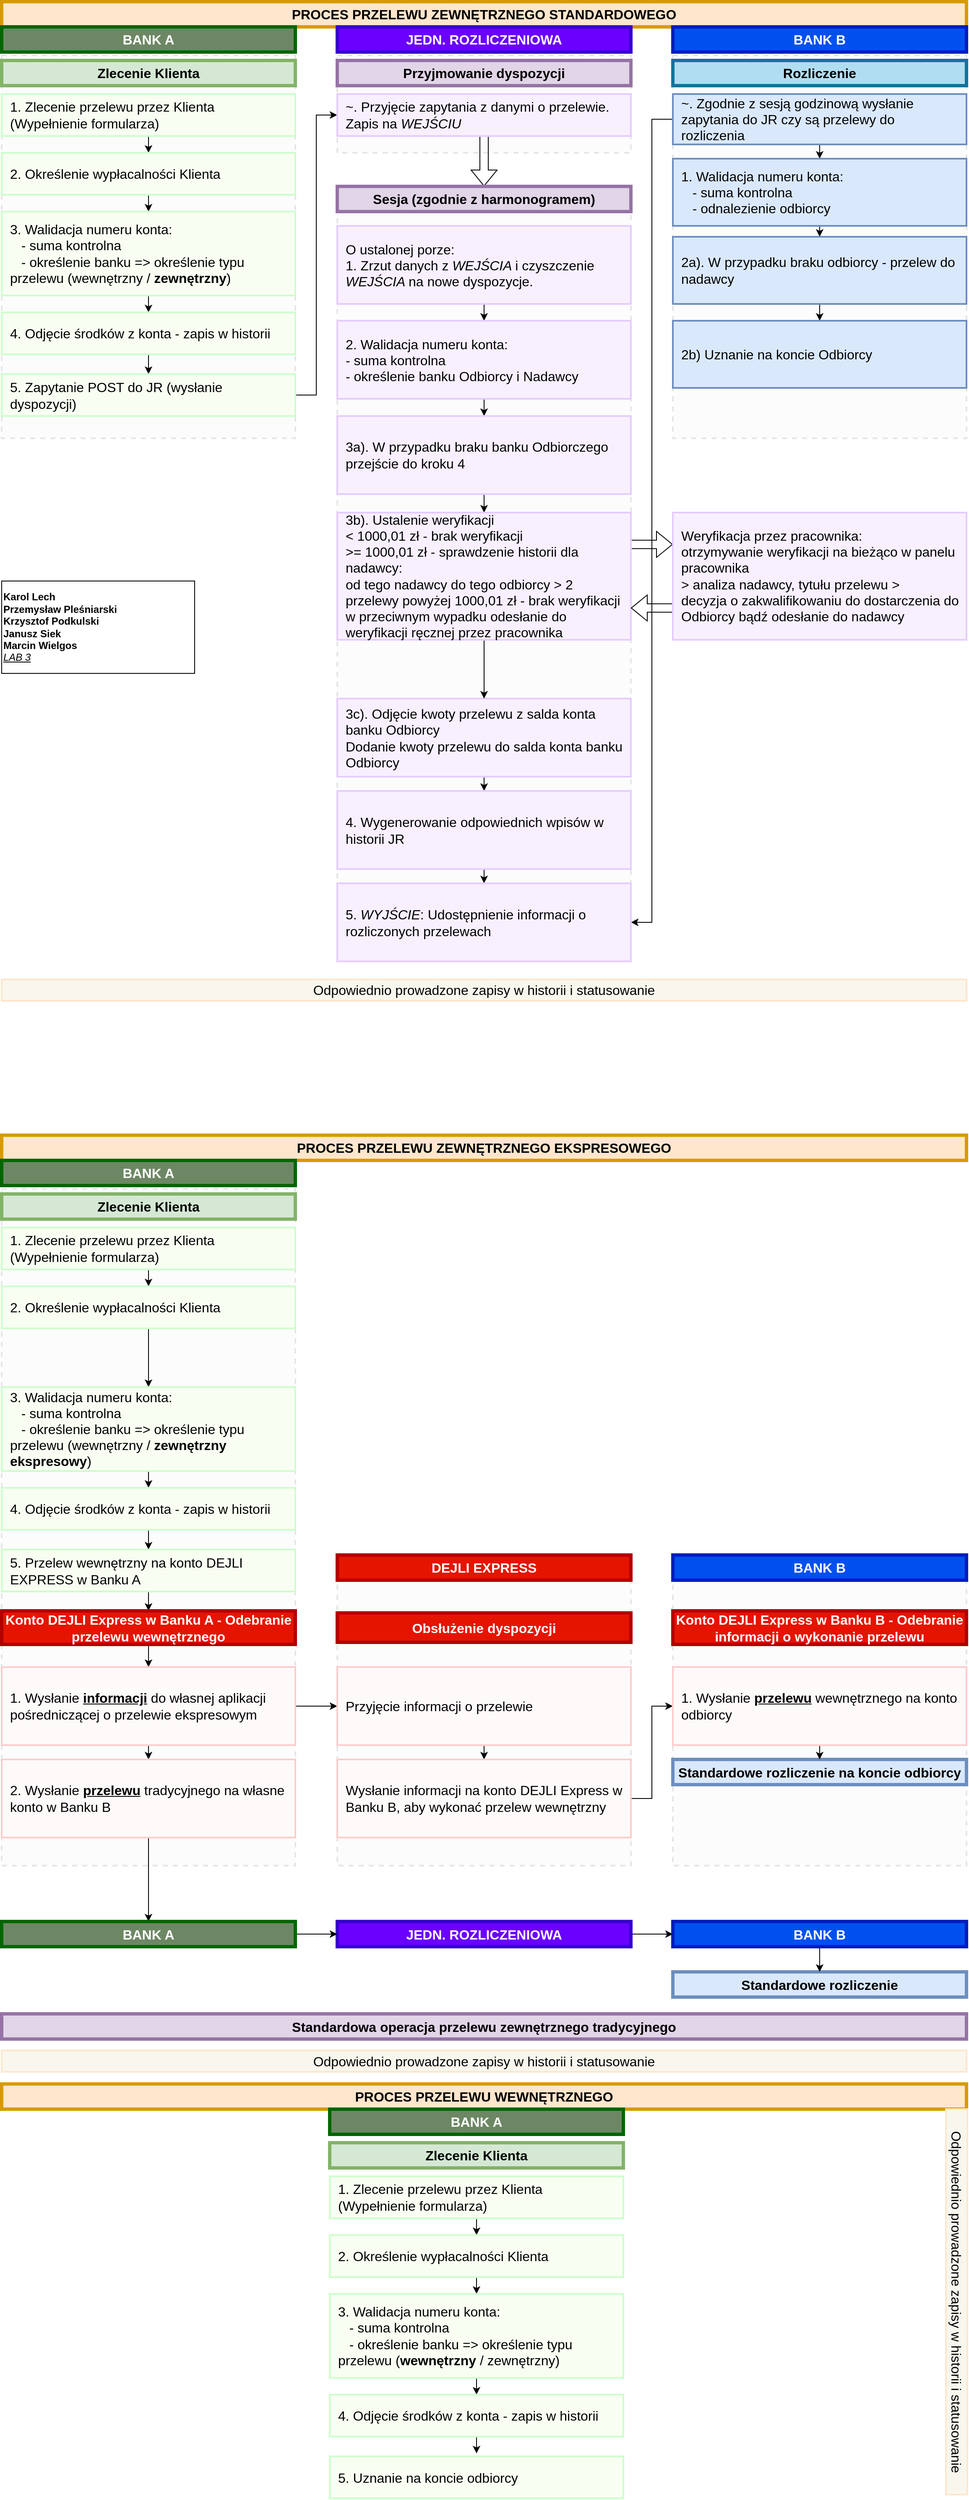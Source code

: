 <mxfile version="13.10.1" type="github">
  <diagram id="JMxKD8hb092ScM9Eg6qc" name="Page-1">
    <mxGraphModel dx="1422" dy="794" grid="1" gridSize="10" guides="1" tooltips="1" connect="1" arrows="1" fold="1" page="1" pageScale="1" pageWidth="1169" pageHeight="827" math="0" shadow="0">
      <root>
        <mxCell id="0" />
        <mxCell id="1" parent="0" />
        <mxCell id="vHtYU_74a8iZQ1tVg8qE-5" value="PROCES PRZELEWU ZEWNĘTRZNEGO STANDARDOWEGO" style="rounded=0;whiteSpace=wrap;html=1;fillColor=#ffe6cc;fontSize=16;fontStyle=1;labelBorderColor=none;strokeWidth=4;strokeColor=#d79b00;" parent="1" vertex="1">
          <mxGeometry x="10" y="10" width="1150" height="30" as="geometry" />
        </mxCell>
        <mxCell id="vHtYU_74a8iZQ1tVg8qE-1" value="BANK A" style="rounded=0;whiteSpace=wrap;html=1;fillColor=#6d8764;fontColor=#ffffff;fontSize=16;fontStyle=1;labelBorderColor=none;strokeWidth=4;strokeColor=#006600;" parent="1" vertex="1">
          <mxGeometry x="10" y="40" width="350" height="30" as="geometry" />
        </mxCell>
        <mxCell id="vHtYU_74a8iZQ1tVg8qE-3" value="JEDN. ROZLICZENIOWA" style="rounded=0;whiteSpace=wrap;html=1;fillColor=#6a00ff;fontColor=#ffffff;fontSize=16;fontStyle=1;labelBorderColor=none;strokeWidth=4;strokeColor=#3700CC;" parent="1" vertex="1">
          <mxGeometry x="410" y="40" width="350" height="30" as="geometry" />
        </mxCell>
        <mxCell id="vHtYU_74a8iZQ1tVg8qE-4" value="BANK B" style="rounded=0;whiteSpace=wrap;html=1;fillColor=#0050ef;fontColor=#ffffff;fontSize=16;fontStyle=1;labelBorderColor=none;strokeWidth=4;strokeColor=#001DBC;" parent="1" vertex="1">
          <mxGeometry x="810" y="40" width="350" height="30" as="geometry" />
        </mxCell>
        <mxCell id="vHtYU_74a8iZQ1tVg8qE-6" value="" style="rounded=0;whiteSpace=wrap;html=1;fontSize=16;fontStyle=1;labelBorderColor=none;strokeWidth=2;strokeColor=#E6E6E6;dashed=1;gradientDirection=north;fillColor=#FCFCFC;" parent="1" vertex="1">
          <mxGeometry x="10" y="74" width="350" height="456" as="geometry" />
        </mxCell>
        <mxCell id="vHtYU_74a8iZQ1tVg8qE-12" style="edgeStyle=orthogonalEdgeStyle;rounded=0;orthogonalLoop=1;jettySize=auto;html=1;exitX=0.5;exitY=1;exitDx=0;exitDy=0;entryX=0.5;entryY=0;entryDx=0;entryDy=0;fontSize=16;" parent="1" source="vHtYU_74a8iZQ1tVg8qE-7" target="vHtYU_74a8iZQ1tVg8qE-9" edge="1">
          <mxGeometry relative="1" as="geometry" />
        </mxCell>
        <mxCell id="vHtYU_74a8iZQ1tVg8qE-7" value="&lt;span style=&quot;font-weight: normal&quot;&gt;1. Zlecenie przelewu przez Klienta&lt;br&gt;(Wypełnienie formularza)&lt;/span&gt;" style="rounded=0;whiteSpace=wrap;html=1;fontSize=16;fontStyle=1;labelBorderColor=none;strokeWidth=2;strokeColor=#CCFFCC;align=left;spacingTop=5;spacingLeft=5;spacingBottom=5;spacingRight=5;spacing=5;fillColor=#F8FFF2;" parent="1" vertex="1">
          <mxGeometry x="10" y="120" width="350" height="50" as="geometry" />
        </mxCell>
        <mxCell id="vHtYU_74a8iZQ1tVg8qE-16" style="edgeStyle=orthogonalEdgeStyle;rounded=0;orthogonalLoop=1;jettySize=auto;html=1;exitX=0.5;exitY=1;exitDx=0;exitDy=0;entryX=0.5;entryY=0;entryDx=0;entryDy=0;fontSize=16;" parent="1" source="vHtYU_74a8iZQ1tVg8qE-9" target="vHtYU_74a8iZQ1tVg8qE-10" edge="1">
          <mxGeometry relative="1" as="geometry" />
        </mxCell>
        <mxCell id="vHtYU_74a8iZQ1tVg8qE-9" value="&lt;span style=&quot;font-weight: normal&quot;&gt;2. Określenie wypłacalności Klienta&lt;/span&gt;" style="rounded=0;whiteSpace=wrap;html=1;fontSize=16;fontStyle=1;labelBorderColor=none;strokeWidth=2;strokeColor=#CCFFCC;align=left;spacingTop=5;spacingLeft=5;spacingBottom=5;spacingRight=5;spacing=5;fillColor=#F8FFF2;" parent="1" vertex="1">
          <mxGeometry x="10" y="190" width="350" height="50" as="geometry" />
        </mxCell>
        <mxCell id="vHtYU_74a8iZQ1tVg8qE-18" style="edgeStyle=orthogonalEdgeStyle;rounded=0;orthogonalLoop=1;jettySize=auto;html=1;exitX=0.5;exitY=1;exitDx=0;exitDy=0;entryX=0.5;entryY=0;entryDx=0;entryDy=0;fontSize=16;" parent="1" source="vHtYU_74a8iZQ1tVg8qE-10" target="vHtYU_74a8iZQ1tVg8qE-17" edge="1">
          <mxGeometry relative="1" as="geometry" />
        </mxCell>
        <mxCell id="vHtYU_74a8iZQ1tVg8qE-10" value="&lt;span style=&quot;font-weight: 400&quot;&gt;3. Walidacja numeru konta:&lt;br&gt;&amp;nbsp; &amp;nbsp;- suma kontrolna&lt;br&gt;&amp;nbsp; &amp;nbsp;- określenie banku =&amp;gt; określenie typu przelewu (wewnętrzny / &lt;/span&gt;zewnętrzny&lt;span style=&quot;font-weight: 400&quot;&gt;)&lt;br&gt;&lt;/span&gt;" style="rounded=0;whiteSpace=wrap;html=1;fontSize=16;fontStyle=1;labelBorderColor=none;strokeWidth=2;strokeColor=#CCFFCC;align=left;spacingTop=5;spacingLeft=5;spacingBottom=5;spacingRight=5;spacing=5;fillColor=#F8FFF2;" parent="1" vertex="1">
          <mxGeometry x="10" y="260" width="350" height="100" as="geometry" />
        </mxCell>
        <mxCell id="vHtYU_74a8iZQ1tVg8qE-20" style="edgeStyle=orthogonalEdgeStyle;rounded=0;orthogonalLoop=1;jettySize=auto;html=1;exitX=0.5;exitY=1;exitDx=0;exitDy=0;entryX=0.5;entryY=0;entryDx=0;entryDy=0;fontSize=16;" parent="1" source="vHtYU_74a8iZQ1tVg8qE-17" target="vHtYU_74a8iZQ1tVg8qE-19" edge="1">
          <mxGeometry relative="1" as="geometry" />
        </mxCell>
        <mxCell id="vHtYU_74a8iZQ1tVg8qE-17" value="&lt;span style=&quot;font-weight: 400&quot;&gt;4. Odjęcie środków z konta - zapis w historii&lt;br&gt;&lt;/span&gt;" style="rounded=0;whiteSpace=wrap;html=1;fontSize=16;fontStyle=1;labelBorderColor=none;strokeWidth=2;strokeColor=#CCFFCC;align=left;spacingTop=5;spacingLeft=5;spacingBottom=5;spacingRight=5;spacing=5;fillColor=#F8FFF2;" parent="1" vertex="1">
          <mxGeometry x="10" y="380" width="350" height="50" as="geometry" />
        </mxCell>
        <mxCell id="vHtYU_74a8iZQ1tVg8qE-29" style="edgeStyle=orthogonalEdgeStyle;rounded=0;orthogonalLoop=1;jettySize=auto;html=1;exitX=1;exitY=0.5;exitDx=0;exitDy=0;entryX=0;entryY=0.5;entryDx=0;entryDy=0;fontSize=16;" parent="1" source="vHtYU_74a8iZQ1tVg8qE-19" target="vHtYU_74a8iZQ1tVg8qE-23" edge="1">
          <mxGeometry relative="1" as="geometry" />
        </mxCell>
        <mxCell id="vHtYU_74a8iZQ1tVg8qE-19" value="&lt;span style=&quot;font-weight: 400&quot;&gt;5. Zapytanie POST do JR (wysłanie dyspozycji)&lt;br&gt;&lt;/span&gt;" style="rounded=0;whiteSpace=wrap;html=1;fontSize=16;fontStyle=1;labelBorderColor=none;strokeWidth=2;strokeColor=#CCFFCC;align=left;spacingTop=5;spacingLeft=5;spacingBottom=5;spacingRight=5;spacing=5;fillColor=#F8FFF2;" parent="1" vertex="1">
          <mxGeometry x="10" y="453.5" width="350" height="50" as="geometry" />
        </mxCell>
        <mxCell id="vHtYU_74a8iZQ1tVg8qE-22" value="" style="rounded=0;whiteSpace=wrap;html=1;fontSize=16;fontStyle=1;labelBorderColor=none;strokeWidth=2;strokeColor=#E6E6E6;dashed=1;gradientDirection=north;fillColor=#FCFCFC;" parent="1" vertex="1">
          <mxGeometry x="410" y="74" width="350" height="116" as="geometry" />
        </mxCell>
        <mxCell id="vHtYU_74a8iZQ1tVg8qE-30" style="edgeStyle=orthogonalEdgeStyle;rounded=0;orthogonalLoop=1;jettySize=auto;html=1;exitX=0.5;exitY=1;exitDx=0;exitDy=0;entryX=0.5;entryY=0;entryDx=0;entryDy=0;fontSize=16;shape=flexArrow;" parent="1" source="vHtYU_74a8iZQ1tVg8qE-23" target="vHtYU_74a8iZQ1tVg8qE-25" edge="1">
          <mxGeometry relative="1" as="geometry" />
        </mxCell>
        <mxCell id="vHtYU_74a8iZQ1tVg8qE-23" value="&lt;span style=&quot;font-weight: 400&quot;&gt;~. Przyjęcie zapytania z danymi o przelewie. Zapis na &lt;i&gt;WEJŚCIU&lt;/i&gt;&lt;br&gt;&lt;/span&gt;" style="rounded=0;whiteSpace=wrap;html=1;fontSize=16;fontStyle=1;labelBorderColor=none;strokeWidth=2;align=left;spacingTop=5;spacingLeft=5;spacingBottom=5;spacingRight=5;spacing=5;fillColor=#F8F0FF;strokeColor=#E5CCFF;" parent="1" vertex="1">
          <mxGeometry x="410" y="120" width="350" height="50" as="geometry" />
        </mxCell>
        <mxCell id="vHtYU_74a8iZQ1tVg8qE-24" value="" style="rounded=0;whiteSpace=wrap;html=1;fontSize=16;fontStyle=1;labelBorderColor=none;strokeWidth=2;strokeColor=#E6E6E6;dashed=1;gradientDirection=north;fillColor=#FCFCFC;" parent="1" vertex="1">
          <mxGeometry x="410" y="230" width="350" height="920" as="geometry" />
        </mxCell>
        <mxCell id="vHtYU_74a8iZQ1tVg8qE-25" value="Sesja (zgodnie z harmonogramem)" style="rounded=0;whiteSpace=wrap;html=1;fillColor=#e1d5e7;fontSize=16;fontStyle=1;labelBorderColor=none;strokeWidth=4;strokeColor=#9673a6;" parent="1" vertex="1">
          <mxGeometry x="410" y="230" width="350" height="30" as="geometry" />
        </mxCell>
        <mxCell id="vHtYU_74a8iZQ1tVg8qE-26" value="Zlecenie Klienta" style="rounded=0;whiteSpace=wrap;html=1;fillColor=#d5e8d4;fontSize=16;fontStyle=1;labelBorderColor=none;strokeWidth=4;strokeColor=#82b366;" parent="1" vertex="1">
          <mxGeometry x="10" y="80" width="350" height="30" as="geometry" />
        </mxCell>
        <mxCell id="vHtYU_74a8iZQ1tVg8qE-27" value="Przyjmowanie dyspozycji" style="rounded=0;whiteSpace=wrap;html=1;fillColor=#e1d5e7;fontSize=16;fontStyle=1;labelBorderColor=none;strokeWidth=4;strokeColor=#9673a6;" parent="1" vertex="1">
          <mxGeometry x="410" y="80" width="350" height="30" as="geometry" />
        </mxCell>
        <mxCell id="vHtYU_74a8iZQ1tVg8qE-51" style="edgeStyle=orthogonalEdgeStyle;rounded=0;orthogonalLoop=1;jettySize=auto;html=1;exitX=0.5;exitY=1;exitDx=0;exitDy=0;entryX=0.5;entryY=0;entryDx=0;entryDy=0;fontSize=16;" parent="1" source="vHtYU_74a8iZQ1tVg8qE-28" target="vHtYU_74a8iZQ1tVg8qE-31" edge="1">
          <mxGeometry relative="1" as="geometry" />
        </mxCell>
        <mxCell id="vHtYU_74a8iZQ1tVg8qE-28" value="&lt;span style=&quot;font-weight: 400&quot;&gt;O ustalonej porze:&lt;br&gt;1. Zrzut danych z &lt;i&gt;WEJŚCIA &lt;/i&gt;i czyszczenie &lt;i&gt;WEJŚCIA &lt;/i&gt;na nowe dyspozycje.&lt;br&gt;&lt;/span&gt;" style="rounded=0;whiteSpace=wrap;html=1;fontSize=16;fontStyle=1;labelBorderColor=none;strokeWidth=2;align=left;spacingTop=5;spacingLeft=5;spacingBottom=5;spacingRight=5;spacing=5;fillColor=#F8F0FF;strokeColor=#E5CCFF;" parent="1" vertex="1">
          <mxGeometry x="410" y="277" width="350" height="93" as="geometry" />
        </mxCell>
        <mxCell id="vHtYU_74a8iZQ1tVg8qE-52" style="edgeStyle=orthogonalEdgeStyle;rounded=0;orthogonalLoop=1;jettySize=auto;html=1;exitX=0.5;exitY=1;exitDx=0;exitDy=0;entryX=0.5;entryY=0;entryDx=0;entryDy=0;fontSize=16;" parent="1" source="vHtYU_74a8iZQ1tVg8qE-31" target="vHtYU_74a8iZQ1tVg8qE-43" edge="1">
          <mxGeometry relative="1" as="geometry" />
        </mxCell>
        <mxCell id="vHtYU_74a8iZQ1tVg8qE-31" value="&lt;span style=&quot;font-weight: 400&quot;&gt;2. Walidacja numeru konta:&lt;br&gt;- suma kontrolna&amp;nbsp;&lt;br&gt;- określenie banku Odbiorcy i Nadawcy&lt;br&gt;&lt;/span&gt;" style="rounded=0;whiteSpace=wrap;html=1;fontSize=16;fontStyle=1;labelBorderColor=none;strokeWidth=2;align=left;spacingTop=5;spacingLeft=5;spacingBottom=5;spacingRight=5;spacing=5;fillColor=#F8F0FF;strokeColor=#E5CCFF;" parent="1" vertex="1">
          <mxGeometry x="410" y="390" width="350" height="93" as="geometry" />
        </mxCell>
        <mxCell id="vHtYU_74a8iZQ1tVg8qE-55" style="edgeStyle=orthogonalEdgeStyle;rounded=0;orthogonalLoop=1;jettySize=auto;html=1;exitX=0.5;exitY=1;exitDx=0;exitDy=0;entryX=0.5;entryY=0;entryDx=0;entryDy=0;fontSize=16;" parent="1" source="vHtYU_74a8iZQ1tVg8qE-32" target="vHtYU_74a8iZQ1tVg8qE-45" edge="1">
          <mxGeometry relative="1" as="geometry" />
        </mxCell>
        <mxCell id="vHtYU_74a8iZQ1tVg8qE-32" value="&lt;span style=&quot;font-weight: 400&quot;&gt;3c). Odjęcie kwoty przelewu z salda konta banku Odbiorcy&lt;br&gt;Dodanie kwoty przelewu do salda konta banku Odbiorcy&lt;br&gt;&lt;/span&gt;" style="rounded=0;whiteSpace=wrap;html=1;fontSize=16;fontStyle=1;labelBorderColor=none;strokeWidth=2;align=left;spacingTop=5;spacingLeft=5;spacingBottom=5;spacingRight=5;spacing=5;fillColor=#F8F0FF;strokeColor=#E5CCFF;" parent="1" vertex="1">
          <mxGeometry x="410" y="840" width="350" height="93" as="geometry" />
        </mxCell>
        <mxCell id="vHtYU_74a8iZQ1tVg8qE-34" value="" style="rounded=0;whiteSpace=wrap;html=1;fontSize=16;fontStyle=1;labelBorderColor=none;strokeWidth=2;strokeColor=#E6E6E6;dashed=1;gradientDirection=north;fillColor=#FCFCFC;" parent="1" vertex="1">
          <mxGeometry x="810" y="74" width="350" height="456" as="geometry" />
        </mxCell>
        <mxCell id="vHtYU_74a8iZQ1tVg8qE-35" value="Rozliczenie" style="rounded=0;whiteSpace=wrap;html=1;fillColor=#b1ddf0;fontSize=16;fontStyle=1;labelBorderColor=none;strokeWidth=4;strokeColor=#10739e;" parent="1" vertex="1">
          <mxGeometry x="810" y="80" width="350" height="30" as="geometry" />
        </mxCell>
        <mxCell id="J7yR-tcLfNQhG6XmDSe2-1" style="edgeStyle=orthogonalEdgeStyle;rounded=0;orthogonalLoop=1;jettySize=auto;html=1;exitX=0;exitY=0.5;exitDx=0;exitDy=0;entryX=1;entryY=0.5;entryDx=0;entryDy=0;" edge="1" parent="1" source="vHtYU_74a8iZQ1tVg8qE-38" target="vHtYU_74a8iZQ1tVg8qE-57">
          <mxGeometry relative="1" as="geometry" />
        </mxCell>
        <mxCell id="J7yR-tcLfNQhG6XmDSe2-2" style="edgeStyle=orthogonalEdgeStyle;rounded=0;orthogonalLoop=1;jettySize=auto;html=1;exitX=0.5;exitY=1;exitDx=0;exitDy=0;entryX=0.5;entryY=0;entryDx=0;entryDy=0;" edge="1" parent="1" source="vHtYU_74a8iZQ1tVg8qE-38" target="vHtYU_74a8iZQ1tVg8qE-39">
          <mxGeometry relative="1" as="geometry" />
        </mxCell>
        <mxCell id="vHtYU_74a8iZQ1tVg8qE-38" value="&lt;span style=&quot;font-weight: 400&quot;&gt;~. Zgodnie z sesją godzinową wysłanie zapytania do JR czy są przelewy do rozliczenia&lt;br&gt;&lt;/span&gt;" style="rounded=0;whiteSpace=wrap;html=1;fontSize=16;fontStyle=1;labelBorderColor=none;strokeWidth=2;strokeColor=#6c8ebf;align=left;spacingTop=5;spacingLeft=5;spacingBottom=5;spacingRight=5;spacing=5;fillColor=#dae8fc;" parent="1" vertex="1">
          <mxGeometry x="810" y="120" width="350" height="60" as="geometry" />
        </mxCell>
        <mxCell id="J7yR-tcLfNQhG6XmDSe2-3" style="edgeStyle=orthogonalEdgeStyle;rounded=0;orthogonalLoop=1;jettySize=auto;html=1;exitX=0.5;exitY=1;exitDx=0;exitDy=0;entryX=0.5;entryY=0;entryDx=0;entryDy=0;" edge="1" parent="1" source="vHtYU_74a8iZQ1tVg8qE-39" target="vHtYU_74a8iZQ1tVg8qE-40">
          <mxGeometry relative="1" as="geometry" />
        </mxCell>
        <mxCell id="vHtYU_74a8iZQ1tVg8qE-39" value="&lt;span style=&quot;font-weight: 400&quot;&gt;1. Walidacja numeru konta:&lt;br&gt;&amp;nbsp; &amp;nbsp;- suma kontrolna&lt;br&gt;&amp;nbsp; &amp;nbsp;- odnalezienie odbiorcy&lt;br&gt;&lt;/span&gt;" style="rounded=0;whiteSpace=wrap;html=1;fontSize=16;fontStyle=1;labelBorderColor=none;strokeWidth=2;strokeColor=#6c8ebf;align=left;spacingTop=5;spacingLeft=5;spacingBottom=5;spacingRight=5;spacing=5;fillColor=#dae8fc;" parent="1" vertex="1">
          <mxGeometry x="810" y="197" width="350" height="80" as="geometry" />
        </mxCell>
        <mxCell id="J7yR-tcLfNQhG6XmDSe2-4" style="edgeStyle=orthogonalEdgeStyle;rounded=0;orthogonalLoop=1;jettySize=auto;html=1;exitX=0.5;exitY=1;exitDx=0;exitDy=0;entryX=0.5;entryY=0;entryDx=0;entryDy=0;" edge="1" parent="1" source="vHtYU_74a8iZQ1tVg8qE-40" target="vHtYU_74a8iZQ1tVg8qE-41">
          <mxGeometry relative="1" as="geometry" />
        </mxCell>
        <mxCell id="vHtYU_74a8iZQ1tVg8qE-40" value="&lt;span style=&quot;font-weight: 400&quot;&gt;2a). W przypadku braku odbiorcy - przelew do nadawcy&lt;br&gt;&lt;/span&gt;" style="rounded=0;whiteSpace=wrap;html=1;fontSize=16;fontStyle=1;labelBorderColor=none;strokeWidth=2;strokeColor=#6c8ebf;align=left;spacingTop=5;spacingLeft=5;spacingBottom=5;spacingRight=5;spacing=5;fillColor=#dae8fc;" parent="1" vertex="1">
          <mxGeometry x="810" y="290" width="350" height="80" as="geometry" />
        </mxCell>
        <mxCell id="vHtYU_74a8iZQ1tVg8qE-41" value="&lt;span style=&quot;font-weight: 400&quot;&gt;2b) Uznanie na koncie Odbiorcy&lt;br&gt;&lt;/span&gt;" style="rounded=0;whiteSpace=wrap;html=1;fontSize=16;fontStyle=1;labelBorderColor=none;strokeWidth=2;strokeColor=#6c8ebf;align=left;spacingTop=5;spacingLeft=5;spacingBottom=5;spacingRight=5;spacing=5;fillColor=#dae8fc;" parent="1" vertex="1">
          <mxGeometry x="810" y="390" width="350" height="80" as="geometry" />
        </mxCell>
        <mxCell id="vHtYU_74a8iZQ1tVg8qE-56" style="edgeStyle=orthogonalEdgeStyle;rounded=0;orthogonalLoop=1;jettySize=auto;html=1;exitX=0.5;exitY=1;exitDx=0;exitDy=0;entryX=0.5;entryY=0;entryDx=0;entryDy=0;fontSize=16;" parent="1" source="vHtYU_74a8iZQ1tVg8qE-43" target="vHtYU_74a8iZQ1tVg8qE-46" edge="1">
          <mxGeometry relative="1" as="geometry" />
        </mxCell>
        <mxCell id="vHtYU_74a8iZQ1tVg8qE-43" value="&lt;span style=&quot;font-weight: 400&quot;&gt;3a). W przypadku braku banku Odbiorczego&lt;br&gt;przejście do kroku 4&lt;br&gt;&lt;/span&gt;" style="rounded=0;whiteSpace=wrap;html=1;fontSize=16;fontStyle=1;labelBorderColor=none;strokeWidth=2;align=left;spacingTop=5;spacingLeft=5;spacingBottom=5;spacingRight=5;spacing=5;fillColor=#F8F0FF;strokeColor=#E5CCFF;" parent="1" vertex="1">
          <mxGeometry x="410" y="503.5" width="350" height="93" as="geometry" />
        </mxCell>
        <mxCell id="vHtYU_74a8iZQ1tVg8qE-58" style="edgeStyle=orthogonalEdgeStyle;rounded=0;orthogonalLoop=1;jettySize=auto;html=1;exitX=0.5;exitY=1;exitDx=0;exitDy=0;entryX=0.5;entryY=0;entryDx=0;entryDy=0;fontSize=16;" parent="1" source="vHtYU_74a8iZQ1tVg8qE-45" target="vHtYU_74a8iZQ1tVg8qE-57" edge="1">
          <mxGeometry relative="1" as="geometry" />
        </mxCell>
        <mxCell id="vHtYU_74a8iZQ1tVg8qE-45" value="&lt;span style=&quot;font-weight: 400&quot;&gt;4. Wygenerowanie odpowiednich wpisów w historii JR&lt;br&gt;&lt;/span&gt;" style="rounded=0;whiteSpace=wrap;html=1;fontSize=16;fontStyle=1;labelBorderColor=none;strokeWidth=2;align=left;spacingTop=5;spacingLeft=5;spacingBottom=5;spacingRight=5;spacing=5;fillColor=#F8F0FF;strokeColor=#E5CCFF;" parent="1" vertex="1">
          <mxGeometry x="410" y="950" width="350" height="93" as="geometry" />
        </mxCell>
        <mxCell id="vHtYU_74a8iZQ1tVg8qE-48" style="edgeStyle=orthogonalEdgeStyle;shape=flexArrow;rounded=0;orthogonalLoop=1;jettySize=auto;html=1;exitX=1;exitY=0.25;exitDx=0;exitDy=0;entryX=0;entryY=0.25;entryDx=0;entryDy=0;fontSize=16;" parent="1" source="vHtYU_74a8iZQ1tVg8qE-46" target="vHtYU_74a8iZQ1tVg8qE-47" edge="1">
          <mxGeometry relative="1" as="geometry" />
        </mxCell>
        <mxCell id="vHtYU_74a8iZQ1tVg8qE-53" style="edgeStyle=orthogonalEdgeStyle;rounded=0;orthogonalLoop=1;jettySize=auto;html=1;exitX=0.5;exitY=1;exitDx=0;exitDy=0;entryX=0.5;entryY=0;entryDx=0;entryDy=0;fontSize=16;" parent="1" source="vHtYU_74a8iZQ1tVg8qE-46" target="vHtYU_74a8iZQ1tVg8qE-32" edge="1">
          <mxGeometry relative="1" as="geometry" />
        </mxCell>
        <mxCell id="vHtYU_74a8iZQ1tVg8qE-46" value="&lt;span style=&quot;font-weight: 400&quot;&gt;3b). Ustalenie weryfikacji&lt;br&gt;&amp;lt; 1000,01 zł - brak weryfikacji&lt;br&gt;&amp;gt;= 1000,01 zł - sprawdzenie historii dla nadawcy:&lt;br&gt;od tego nadawcy do tego odbiorcy &amp;gt; 2 przelewy powyżej 1000,01 zł - brak weryfikacji&lt;br&gt;w przeciwnym wypadku odesłanie do weryfikacji ręcznej przez pracownika&lt;br&gt;&lt;/span&gt;" style="rounded=0;whiteSpace=wrap;html=1;fontSize=16;fontStyle=1;labelBorderColor=none;strokeWidth=2;align=left;spacingTop=5;spacingLeft=5;spacingBottom=5;spacingRight=5;spacing=5;fillColor=#F8F0FF;strokeColor=#E5CCFF;" parent="1" vertex="1">
          <mxGeometry x="410" y="618.5" width="350" height="151.5" as="geometry" />
        </mxCell>
        <mxCell id="vHtYU_74a8iZQ1tVg8qE-49" style="edgeStyle=orthogonalEdgeStyle;shape=flexArrow;rounded=0;orthogonalLoop=1;jettySize=auto;html=1;exitX=0;exitY=0.75;exitDx=0;exitDy=0;entryX=1;entryY=0.75;entryDx=0;entryDy=0;fontSize=16;" parent="1" source="vHtYU_74a8iZQ1tVg8qE-47" target="vHtYU_74a8iZQ1tVg8qE-46" edge="1">
          <mxGeometry relative="1" as="geometry" />
        </mxCell>
        <mxCell id="vHtYU_74a8iZQ1tVg8qE-47" value="&lt;span style=&quot;font-weight: 400&quot;&gt;Weryfikacja przez pracownika:&lt;br&gt;otrzymywanie weryfikacji na bieżąco w panelu pracownika&lt;br&gt;&amp;gt; analiza nadawcy, tytułu przelewu &amp;gt;&lt;br&gt;decyzja o zakwalifikowaniu do dostarczenia do Odbiorcy bądź odesłanie do nadawcy&lt;br&gt;&lt;/span&gt;" style="rounded=0;whiteSpace=wrap;html=1;fontSize=16;fontStyle=1;labelBorderColor=none;strokeWidth=2;align=left;spacingTop=5;spacingLeft=5;spacingBottom=5;spacingRight=5;spacing=5;fillColor=#F8F0FF;strokeColor=#E5CCFF;" parent="1" vertex="1">
          <mxGeometry x="810" y="618.5" width="350" height="151.5" as="geometry" />
        </mxCell>
        <mxCell id="vHtYU_74a8iZQ1tVg8qE-57" value="&lt;span style=&quot;font-weight: 400&quot;&gt;5. &lt;i&gt;WYJŚCIE&lt;/i&gt;: Udostępnienie informacji o rozliczonych przelewach&lt;br&gt;&lt;/span&gt;" style="rounded=0;whiteSpace=wrap;html=1;fontSize=16;fontStyle=1;labelBorderColor=none;strokeWidth=2;align=left;spacingTop=5;spacingLeft=5;spacingBottom=5;spacingRight=5;spacing=5;fillColor=#F8F0FF;strokeColor=#E5CCFF;" parent="1" vertex="1">
          <mxGeometry x="410" y="1060" width="350" height="93" as="geometry" />
        </mxCell>
        <mxCell id="vHtYU_74a8iZQ1tVg8qE-61" value="PROCES PRZELEWU ZEWNĘTRZNEGO EKSPRESOWEGO" style="rounded=0;whiteSpace=wrap;html=1;fillColor=#ffe6cc;fontSize=16;fontStyle=1;labelBorderColor=none;strokeWidth=4;strokeColor=#d79b00;" parent="1" vertex="1">
          <mxGeometry x="10" y="1360" width="1150" height="30" as="geometry" />
        </mxCell>
        <mxCell id="vHtYU_74a8iZQ1tVg8qE-62" value="BANK A" style="rounded=0;whiteSpace=wrap;html=1;fillColor=#6d8764;fontColor=#ffffff;fontSize=16;fontStyle=1;labelBorderColor=none;strokeWidth=4;strokeColor=#006600;" parent="1" vertex="1">
          <mxGeometry x="10" y="1390" width="350" height="30" as="geometry" />
        </mxCell>
        <mxCell id="vHtYU_74a8iZQ1tVg8qE-65" value="" style="rounded=0;whiteSpace=wrap;html=1;fontSize=16;fontStyle=1;labelBorderColor=none;strokeWidth=2;strokeColor=#E6E6E6;dashed=1;gradientDirection=north;fillColor=#FCFCFC;" parent="1" vertex="1">
          <mxGeometry x="10" y="1424" width="350" height="806" as="geometry" />
        </mxCell>
        <mxCell id="vHtYU_74a8iZQ1tVg8qE-66" value="" style="rounded=0;whiteSpace=wrap;html=1;fontSize=16;fontStyle=1;labelBorderColor=none;strokeWidth=2;strokeColor=#E6E6E6;dashed=1;gradientDirection=north;fillColor=#FCFCFC;" parent="1" vertex="1">
          <mxGeometry x="410" y="1866.5" width="350" height="363.5" as="geometry" />
        </mxCell>
        <mxCell id="vHtYU_74a8iZQ1tVg8qE-68" value="Zlecenie Klienta" style="rounded=0;whiteSpace=wrap;html=1;fillColor=#d5e8d4;fontSize=16;fontStyle=1;labelBorderColor=none;strokeWidth=4;strokeColor=#82b366;" parent="1" vertex="1">
          <mxGeometry x="10" y="1430" width="350" height="30" as="geometry" />
        </mxCell>
        <mxCell id="vHtYU_74a8iZQ1tVg8qE-70" value="" style="rounded=0;whiteSpace=wrap;html=1;fontSize=16;fontStyle=1;labelBorderColor=none;strokeWidth=2;strokeColor=#E6E6E6;dashed=1;gradientDirection=north;fillColor=#FCFCFC;" parent="1" vertex="1">
          <mxGeometry x="810" y="1866.5" width="350" height="363.5" as="geometry" />
        </mxCell>
        <mxCell id="vHtYU_74a8iZQ1tVg8qE-71" value="Standardowe rozliczenie na koncie odbiorcy" style="rounded=0;whiteSpace=wrap;html=1;fillColor=#dae8fc;fontSize=16;fontStyle=1;labelBorderColor=none;strokeWidth=4;strokeColor=#6c8ebf;" parent="1" vertex="1">
          <mxGeometry x="810" y="2103.5" width="350" height="30" as="geometry" />
        </mxCell>
        <mxCell id="vHtYU_74a8iZQ1tVg8qE-122" style="edgeStyle=orthogonalEdgeStyle;rounded=0;orthogonalLoop=1;jettySize=auto;html=1;exitX=0.5;exitY=1;exitDx=0;exitDy=0;entryX=0.5;entryY=0;entryDx=0;entryDy=0;fontSize=16;" parent="1" source="vHtYU_74a8iZQ1tVg8qE-73" target="vHtYU_74a8iZQ1tVg8qE-74" edge="1">
          <mxGeometry relative="1" as="geometry" />
        </mxCell>
        <mxCell id="vHtYU_74a8iZQ1tVg8qE-73" value="&lt;span style=&quot;font-weight: normal&quot;&gt;1. Zlecenie przelewu przez Klienta&lt;br&gt;(Wypełnienie formularza)&lt;/span&gt;" style="rounded=0;whiteSpace=wrap;html=1;fontSize=16;fontStyle=1;labelBorderColor=none;strokeWidth=2;strokeColor=#CCFFCC;align=left;spacingTop=5;spacingLeft=5;spacingBottom=5;spacingRight=5;spacing=5;fillColor=#F8FFF2;" parent="1" vertex="1">
          <mxGeometry x="10" y="1470" width="350" height="50" as="geometry" />
        </mxCell>
        <mxCell id="vHtYU_74a8iZQ1tVg8qE-123" style="edgeStyle=orthogonalEdgeStyle;rounded=0;orthogonalLoop=1;jettySize=auto;html=1;exitX=0.5;exitY=1;exitDx=0;exitDy=0;entryX=0.5;entryY=0;entryDx=0;entryDy=0;fontSize=16;" parent="1" source="vHtYU_74a8iZQ1tVg8qE-74" target="vHtYU_74a8iZQ1tVg8qE-75" edge="1">
          <mxGeometry relative="1" as="geometry" />
        </mxCell>
        <mxCell id="vHtYU_74a8iZQ1tVg8qE-74" value="&lt;span style=&quot;font-weight: normal&quot;&gt;2. Określenie wypłacalności Klienta&lt;/span&gt;" style="rounded=0;whiteSpace=wrap;html=1;fontSize=16;fontStyle=1;labelBorderColor=none;strokeWidth=2;strokeColor=#CCFFCC;align=left;spacingTop=5;spacingLeft=5;spacingBottom=5;spacingRight=5;spacing=5;fillColor=#F8FFF2;" parent="1" vertex="1">
          <mxGeometry x="10" y="1540" width="350" height="50" as="geometry" />
        </mxCell>
        <mxCell id="vHtYU_74a8iZQ1tVg8qE-125" style="edgeStyle=orthogonalEdgeStyle;rounded=0;orthogonalLoop=1;jettySize=auto;html=1;exitX=0.5;exitY=1;exitDx=0;exitDy=0;entryX=0.5;entryY=0;entryDx=0;entryDy=0;fontSize=16;" parent="1" source="vHtYU_74a8iZQ1tVg8qE-75" target="vHtYU_74a8iZQ1tVg8qE-76" edge="1">
          <mxGeometry relative="1" as="geometry" />
        </mxCell>
        <mxCell id="vHtYU_74a8iZQ1tVg8qE-75" value="&lt;span style=&quot;font-weight: 400&quot;&gt;3. Walidacja numeru konta:&lt;br&gt;&amp;nbsp; &amp;nbsp;- suma kontrolna&lt;br&gt;&amp;nbsp; &amp;nbsp;- określenie banku =&amp;gt; określenie typu przelewu (wewnętrzny / &lt;/span&gt;zewnętrzny ekspresowy&lt;span style=&quot;font-weight: 400&quot;&gt;)&lt;br&gt;&lt;/span&gt;" style="rounded=0;whiteSpace=wrap;html=1;fontSize=16;fontStyle=1;labelBorderColor=none;strokeWidth=2;strokeColor=#CCFFCC;align=left;spacingTop=5;spacingLeft=5;spacingBottom=5;spacingRight=5;spacing=5;fillColor=#F8FFF2;" parent="1" vertex="1">
          <mxGeometry x="10" y="1660" width="350" height="100" as="geometry" />
        </mxCell>
        <mxCell id="vHtYU_74a8iZQ1tVg8qE-126" style="edgeStyle=orthogonalEdgeStyle;rounded=0;orthogonalLoop=1;jettySize=auto;html=1;exitX=0.5;exitY=1;exitDx=0;exitDy=0;entryX=0.5;entryY=0;entryDx=0;entryDy=0;fontSize=16;" parent="1" source="vHtYU_74a8iZQ1tVg8qE-76" target="vHtYU_74a8iZQ1tVg8qE-77" edge="1">
          <mxGeometry relative="1" as="geometry" />
        </mxCell>
        <mxCell id="vHtYU_74a8iZQ1tVg8qE-76" value="&lt;span style=&quot;font-weight: 400&quot;&gt;4. Odjęcie środków z konta - zapis w historii&lt;br&gt;&lt;/span&gt;" style="rounded=0;whiteSpace=wrap;html=1;fontSize=16;fontStyle=1;labelBorderColor=none;strokeWidth=2;strokeColor=#CCFFCC;align=left;spacingTop=5;spacingLeft=5;spacingBottom=5;spacingRight=5;spacing=5;fillColor=#F8FFF2;" parent="1" vertex="1">
          <mxGeometry x="10" y="1780" width="350" height="50" as="geometry" />
        </mxCell>
        <mxCell id="vHtYU_74a8iZQ1tVg8qE-81" style="edgeStyle=orthogonalEdgeStyle;rounded=0;orthogonalLoop=1;jettySize=auto;html=1;exitX=0.5;exitY=1;exitDx=0;exitDy=0;entryX=0.5;entryY=0;entryDx=0;entryDy=0;fontSize=16;" parent="1" source="vHtYU_74a8iZQ1tVg8qE-77" target="vHtYU_74a8iZQ1tVg8qE-80" edge="1">
          <mxGeometry relative="1" as="geometry" />
        </mxCell>
        <mxCell id="vHtYU_74a8iZQ1tVg8qE-77" value="&lt;span style=&quot;font-weight: 400&quot;&gt;5. Przelew wewnętrzny na konto DEJLI EXPRESS w Banku A&lt;br&gt;&lt;/span&gt;" style="rounded=0;whiteSpace=wrap;html=1;fontSize=16;fontStyle=1;labelBorderColor=none;strokeWidth=2;strokeColor=#CCFFCC;align=left;spacingTop=5;spacingLeft=5;spacingBottom=5;spacingRight=5;spacing=5;fillColor=#F8FFF2;" parent="1" vertex="1">
          <mxGeometry x="10" y="1853.5" width="350" height="50" as="geometry" />
        </mxCell>
        <mxCell id="vHtYU_74a8iZQ1tVg8qE-79" value="Obsłużenie dyspozycji" style="rounded=0;whiteSpace=wrap;html=1;fillColor=#e51400;fontSize=16;fontStyle=1;labelBorderColor=none;strokeWidth=4;strokeColor=#B20000;fontColor=#ffffff;" parent="1" vertex="1">
          <mxGeometry x="410" y="1929" width="350" height="35" as="geometry" />
        </mxCell>
        <mxCell id="vHtYU_74a8iZQ1tVg8qE-90" style="edgeStyle=orthogonalEdgeStyle;rounded=0;orthogonalLoop=1;jettySize=auto;html=1;exitX=0.5;exitY=1;exitDx=0;exitDy=0;entryX=0.5;entryY=0;entryDx=0;entryDy=0;fontSize=16;" parent="1" source="vHtYU_74a8iZQ1tVg8qE-80" target="vHtYU_74a8iZQ1tVg8qE-83" edge="1">
          <mxGeometry relative="1" as="geometry" />
        </mxCell>
        <mxCell id="vHtYU_74a8iZQ1tVg8qE-80" value="Konto DEJLI Express w Banku A - Odebranie przelewu wewnętrznego" style="rounded=0;whiteSpace=wrap;html=1;fillColor=#e51400;fontSize=16;fontStyle=1;labelBorderColor=none;strokeWidth=4;strokeColor=#B20000;fontColor=#ffffff;" parent="1" vertex="1">
          <mxGeometry x="10" y="1926.5" width="350" height="40" as="geometry" />
        </mxCell>
        <mxCell id="vHtYU_74a8iZQ1tVg8qE-87" style="edgeStyle=orthogonalEdgeStyle;rounded=0;orthogonalLoop=1;jettySize=auto;html=1;exitX=1;exitY=0.5;exitDx=0;exitDy=0;entryX=0;entryY=0.5;entryDx=0;entryDy=0;fontSize=16;" parent="1" source="vHtYU_74a8iZQ1tVg8qE-83" target="vHtYU_74a8iZQ1tVg8qE-86" edge="1">
          <mxGeometry relative="1" as="geometry" />
        </mxCell>
        <mxCell id="vHtYU_74a8iZQ1tVg8qE-88" style="edgeStyle=orthogonalEdgeStyle;rounded=0;orthogonalLoop=1;jettySize=auto;html=1;exitX=0.5;exitY=1;exitDx=0;exitDy=0;entryX=0.5;entryY=0;entryDx=0;entryDy=0;fontSize=16;" parent="1" source="vHtYU_74a8iZQ1tVg8qE-83" target="vHtYU_74a8iZQ1tVg8qE-85" edge="1">
          <mxGeometry relative="1" as="geometry" />
        </mxCell>
        <mxCell id="vHtYU_74a8iZQ1tVg8qE-83" value="&lt;span style=&quot;font-weight: 400&quot;&gt;1. Wysłanie &lt;/span&gt;&lt;u&gt;informacji&lt;/u&gt;&lt;span style=&quot;font-weight: 400&quot;&gt; do własnej aplikacji pośredniczącej o przelewie ekspresowym&lt;/span&gt;" style="rounded=0;whiteSpace=wrap;html=1;fontSize=16;fontStyle=1;labelBorderColor=none;strokeWidth=2;align=left;spacingTop=5;spacingLeft=5;spacingBottom=5;spacingRight=5;spacing=5;fillColor=#FFFAFA;strokeColor=#FFCCCC;" parent="1" vertex="1">
          <mxGeometry x="10" y="1993.5" width="350" height="93" as="geometry" />
        </mxCell>
        <mxCell id="vHtYU_74a8iZQ1tVg8qE-105" style="edgeStyle=orthogonalEdgeStyle;rounded=0;orthogonalLoop=1;jettySize=auto;html=1;exitX=0.5;exitY=1;exitDx=0;exitDy=0;entryX=0.5;entryY=0;entryDx=0;entryDy=0;fontSize=16;" parent="1" source="vHtYU_74a8iZQ1tVg8qE-85" target="vHtYU_74a8iZQ1tVg8qE-103" edge="1">
          <mxGeometry relative="1" as="geometry" />
        </mxCell>
        <mxCell id="vHtYU_74a8iZQ1tVg8qE-85" value="&lt;span style=&quot;font-weight: 400&quot;&gt;2. Wysłanie &lt;/span&gt;&lt;u&gt;przelewu&lt;/u&gt;&lt;span style=&quot;font-weight: 400&quot;&gt; tradycyjnego na własne konto w Banku B&lt;/span&gt;" style="rounded=0;whiteSpace=wrap;html=1;fontSize=16;fontStyle=1;labelBorderColor=none;strokeWidth=2;align=left;spacingTop=5;spacingLeft=5;spacingBottom=5;spacingRight=5;spacing=5;fillColor=#FFFAFA;strokeColor=#FFCCCC;" parent="1" vertex="1">
          <mxGeometry x="10" y="2103.5" width="350" height="93" as="geometry" />
        </mxCell>
        <mxCell id="vHtYU_74a8iZQ1tVg8qE-97" style="edgeStyle=orthogonalEdgeStyle;rounded=0;orthogonalLoop=1;jettySize=auto;html=1;exitX=0.5;exitY=1;exitDx=0;exitDy=0;entryX=0.5;entryY=0;entryDx=0;entryDy=0;fontSize=16;" parent="1" source="vHtYU_74a8iZQ1tVg8qE-86" target="vHtYU_74a8iZQ1tVg8qE-91" edge="1">
          <mxGeometry relative="1" as="geometry" />
        </mxCell>
        <mxCell id="vHtYU_74a8iZQ1tVg8qE-86" value="&lt;span style=&quot;font-weight: 400&quot;&gt;Przyjęcie informacji o przelewie&lt;/span&gt;" style="rounded=0;whiteSpace=wrap;html=1;fontSize=16;fontStyle=1;labelBorderColor=none;strokeWidth=2;align=left;spacingTop=5;spacingLeft=5;spacingBottom=5;spacingRight=5;spacing=5;fillColor=#FFFAFA;strokeColor=#FFCCCC;" parent="1" vertex="1">
          <mxGeometry x="410" y="1993.5" width="350" height="93" as="geometry" />
        </mxCell>
        <mxCell id="vHtYU_74a8iZQ1tVg8qE-98" style="edgeStyle=orthogonalEdgeStyle;rounded=0;orthogonalLoop=1;jettySize=auto;html=1;exitX=1;exitY=0.5;exitDx=0;exitDy=0;entryX=0;entryY=0.5;entryDx=0;entryDy=0;fontSize=16;" parent="1" source="vHtYU_74a8iZQ1tVg8qE-91" target="vHtYU_74a8iZQ1tVg8qE-94" edge="1">
          <mxGeometry relative="1" as="geometry" />
        </mxCell>
        <mxCell id="vHtYU_74a8iZQ1tVg8qE-91" value="&lt;span style=&quot;font-weight: 400&quot;&gt;Wysłanie informacji na konto DEJLI Express w Banku B, aby wykonać przelew wewnętrzny&lt;/span&gt;" style="rounded=0;whiteSpace=wrap;html=1;fontSize=16;fontStyle=1;labelBorderColor=none;strokeWidth=2;align=left;spacingTop=5;spacingLeft=5;spacingBottom=5;spacingRight=5;spacing=5;fillColor=#FFFAFA;strokeColor=#FFCCCC;" parent="1" vertex="1">
          <mxGeometry x="410" y="2103.5" width="350" height="93" as="geometry" />
        </mxCell>
        <mxCell id="vHtYU_74a8iZQ1tVg8qE-93" value="Konto DEJLI Express w Banku B - Odebranie informacji o wykonanie przelewu" style="rounded=0;whiteSpace=wrap;html=1;fillColor=#e51400;fontSize=16;fontStyle=1;labelBorderColor=none;strokeWidth=4;strokeColor=#B20000;fontColor=#ffffff;" parent="1" vertex="1">
          <mxGeometry x="810" y="1926.5" width="350" height="40" as="geometry" />
        </mxCell>
        <mxCell id="vHtYU_74a8iZQ1tVg8qE-95" style="edgeStyle=orthogonalEdgeStyle;rounded=0;orthogonalLoop=1;jettySize=auto;html=1;exitX=0.5;exitY=1;exitDx=0;exitDy=0;entryX=0.5;entryY=0;entryDx=0;entryDy=0;fontSize=16;" parent="1" source="vHtYU_74a8iZQ1tVg8qE-94" target="vHtYU_74a8iZQ1tVg8qE-71" edge="1">
          <mxGeometry relative="1" as="geometry" />
        </mxCell>
        <mxCell id="vHtYU_74a8iZQ1tVg8qE-94" value="&lt;span style=&quot;font-weight: 400&quot;&gt;1. Wysłanie &lt;/span&gt;&lt;u&gt;przelewu&lt;/u&gt;&lt;span style=&quot;font-weight: 400&quot;&gt; wewnętrznego na konto odbiorcy&lt;/span&gt;" style="rounded=0;whiteSpace=wrap;html=1;fontSize=16;fontStyle=1;labelBorderColor=none;strokeWidth=2;align=left;spacingTop=5;spacingLeft=5;spacingBottom=5;spacingRight=5;spacing=5;fillColor=#FFFAFA;strokeColor=#FFCCCC;" parent="1" vertex="1">
          <mxGeometry x="810" y="1993.5" width="350" height="93" as="geometry" />
        </mxCell>
        <mxCell id="vHtYU_74a8iZQ1tVg8qE-107" style="edgeStyle=orthogonalEdgeStyle;rounded=0;orthogonalLoop=1;jettySize=auto;html=1;exitX=1;exitY=0.5;exitDx=0;exitDy=0;entryX=0;entryY=0.5;entryDx=0;entryDy=0;fontSize=16;" parent="1" source="vHtYU_74a8iZQ1tVg8qE-99" target="vHtYU_74a8iZQ1tVg8qE-104" edge="1">
          <mxGeometry relative="1" as="geometry" />
        </mxCell>
        <mxCell id="vHtYU_74a8iZQ1tVg8qE-99" value="JEDN. ROZLICZENIOWA" style="rounded=0;whiteSpace=wrap;html=1;fillColor=#6a00ff;fontColor=#ffffff;fontSize=16;fontStyle=1;labelBorderColor=none;strokeWidth=4;strokeColor=#3700CC;" parent="1" vertex="1">
          <mxGeometry x="410" y="2296.5" width="350" height="30" as="geometry" />
        </mxCell>
        <mxCell id="vHtYU_74a8iZQ1tVg8qE-100" value="Standardowa operacja przelewu zewnętrznego tradycyjnego" style="rounded=0;whiteSpace=wrap;html=1;fillColor=#e1d5e7;fontSize=16;fontStyle=1;labelBorderColor=none;strokeWidth=4;strokeColor=#9673a6;" parent="1" vertex="1">
          <mxGeometry x="10" y="2406.5" width="1150" height="30" as="geometry" />
        </mxCell>
        <mxCell id="vHtYU_74a8iZQ1tVg8qE-102" value="Standardowe rozliczenie" style="rounded=0;whiteSpace=wrap;html=1;fillColor=#dae8fc;fontSize=16;fontStyle=1;labelBorderColor=none;strokeWidth=4;strokeColor=#6c8ebf;" parent="1" vertex="1">
          <mxGeometry x="810" y="2356.5" width="350" height="30" as="geometry" />
        </mxCell>
        <mxCell id="vHtYU_74a8iZQ1tVg8qE-106" style="edgeStyle=orthogonalEdgeStyle;rounded=0;orthogonalLoop=1;jettySize=auto;html=1;exitX=1;exitY=0.5;exitDx=0;exitDy=0;entryX=0;entryY=0.5;entryDx=0;entryDy=0;fontSize=16;" parent="1" source="vHtYU_74a8iZQ1tVg8qE-103" target="vHtYU_74a8iZQ1tVg8qE-99" edge="1">
          <mxGeometry relative="1" as="geometry" />
        </mxCell>
        <mxCell id="vHtYU_74a8iZQ1tVg8qE-103" value="BANK A" style="rounded=0;whiteSpace=wrap;html=1;fillColor=#6d8764;fontColor=#ffffff;fontSize=16;fontStyle=1;labelBorderColor=none;strokeWidth=4;strokeColor=#006600;" parent="1" vertex="1">
          <mxGeometry x="10" y="2296.5" width="350" height="30" as="geometry" />
        </mxCell>
        <mxCell id="vHtYU_74a8iZQ1tVg8qE-108" style="edgeStyle=orthogonalEdgeStyle;rounded=0;orthogonalLoop=1;jettySize=auto;html=1;exitX=0.5;exitY=1;exitDx=0;exitDy=0;entryX=0.5;entryY=0;entryDx=0;entryDy=0;fontSize=16;" parent="1" source="vHtYU_74a8iZQ1tVg8qE-104" target="vHtYU_74a8iZQ1tVg8qE-102" edge="1">
          <mxGeometry relative="1" as="geometry" />
        </mxCell>
        <mxCell id="vHtYU_74a8iZQ1tVg8qE-104" value="BANK B" style="rounded=0;whiteSpace=wrap;html=1;fillColor=#0050ef;fontColor=#ffffff;fontSize=16;fontStyle=1;labelBorderColor=none;strokeWidth=4;strokeColor=#001DBC;" parent="1" vertex="1">
          <mxGeometry x="810" y="2296.5" width="350" height="30" as="geometry" />
        </mxCell>
        <mxCell id="vHtYU_74a8iZQ1tVg8qE-64" value="BANK B" style="rounded=0;whiteSpace=wrap;html=1;fillColor=#0050ef;fontColor=#ffffff;fontSize=16;fontStyle=1;labelBorderColor=none;strokeWidth=4;strokeColor=#001DBC;" parent="1" vertex="1">
          <mxGeometry x="810" y="1860" width="350" height="30" as="geometry" />
        </mxCell>
        <mxCell id="vHtYU_74a8iZQ1tVg8qE-63" value="DEJLI EXPRESS" style="rounded=0;whiteSpace=wrap;html=1;fillColor=#e51400;fontColor=#ffffff;fontSize=16;fontStyle=1;labelBorderColor=none;strokeWidth=4;strokeColor=#B20000;" parent="1" vertex="1">
          <mxGeometry x="410" y="1860" width="350" height="30" as="geometry" />
        </mxCell>
        <mxCell id="vHtYU_74a8iZQ1tVg8qE-109" value="PROCES PRZELEWU WEWNĘTRZNEGO" style="rounded=0;whiteSpace=wrap;html=1;fillColor=#ffe6cc;fontSize=16;fontStyle=1;labelBorderColor=none;strokeWidth=4;strokeColor=#d79b00;" parent="1" vertex="1">
          <mxGeometry x="10" y="2490" width="1150" height="30" as="geometry" />
        </mxCell>
        <mxCell id="vHtYU_74a8iZQ1tVg8qE-110" value="BANK A" style="rounded=0;whiteSpace=wrap;html=1;fillColor=#6d8764;fontColor=#ffffff;fontSize=16;fontStyle=1;labelBorderColor=none;strokeWidth=4;strokeColor=#006600;" parent="1" vertex="1">
          <mxGeometry x="401" y="2520" width="350" height="30" as="geometry" />
        </mxCell>
        <mxCell id="vRDZFxqzuGEfiEh31R39-3" style="edgeStyle=orthogonalEdgeStyle;rounded=0;orthogonalLoop=1;jettySize=auto;html=1;exitX=0.5;exitY=1;exitDx=0;exitDy=0;entryX=0.5;entryY=0;entryDx=0;entryDy=0;fontSize=16;" parent="1" source="vHtYU_74a8iZQ1tVg8qE-111" target="vHtYU_74a8iZQ1tVg8qE-112" edge="1">
          <mxGeometry relative="1" as="geometry" />
        </mxCell>
        <mxCell id="vHtYU_74a8iZQ1tVg8qE-111" value="&lt;span style=&quot;font-weight: normal&quot;&gt;1. Zlecenie przelewu przez Klienta&lt;br&gt;(Wypełnienie formularza)&lt;/span&gt;" style="rounded=0;whiteSpace=wrap;html=1;fontSize=16;fontStyle=1;labelBorderColor=none;strokeWidth=2;strokeColor=#CCFFCC;align=left;spacingTop=5;spacingLeft=5;spacingBottom=5;spacingRight=5;spacing=5;fillColor=#F8FFF2;" parent="1" vertex="1">
          <mxGeometry x="401" y="2600" width="350" height="50" as="geometry" />
        </mxCell>
        <mxCell id="vRDZFxqzuGEfiEh31R39-4" style="edgeStyle=orthogonalEdgeStyle;rounded=0;orthogonalLoop=1;jettySize=auto;html=1;exitX=0.5;exitY=1;exitDx=0;exitDy=0;entryX=0.5;entryY=0;entryDx=0;entryDy=0;fontSize=16;" parent="1" source="vHtYU_74a8iZQ1tVg8qE-112" target="vHtYU_74a8iZQ1tVg8qE-113" edge="1">
          <mxGeometry relative="1" as="geometry" />
        </mxCell>
        <mxCell id="vHtYU_74a8iZQ1tVg8qE-112" value="&lt;span style=&quot;font-weight: normal&quot;&gt;2. Określenie wypłacalności Klienta&lt;/span&gt;" style="rounded=0;whiteSpace=wrap;html=1;fontSize=16;fontStyle=1;labelBorderColor=none;strokeWidth=2;strokeColor=#CCFFCC;align=left;spacingTop=5;spacingLeft=5;spacingBottom=5;spacingRight=5;spacing=5;fillColor=#F8FFF2;" parent="1" vertex="1">
          <mxGeometry x="401" y="2670" width="350" height="50" as="geometry" />
        </mxCell>
        <mxCell id="vRDZFxqzuGEfiEh31R39-5" style="edgeStyle=orthogonalEdgeStyle;rounded=0;orthogonalLoop=1;jettySize=auto;html=1;exitX=0.5;exitY=1;exitDx=0;exitDy=0;entryX=0.5;entryY=0;entryDx=0;entryDy=0;fontSize=16;" parent="1" source="vHtYU_74a8iZQ1tVg8qE-113" target="vHtYU_74a8iZQ1tVg8qE-114" edge="1">
          <mxGeometry relative="1" as="geometry" />
        </mxCell>
        <mxCell id="vHtYU_74a8iZQ1tVg8qE-113" value="&lt;span style=&quot;font-weight: 400&quot;&gt;3. Walidacja numeru konta:&lt;br&gt;&amp;nbsp; &amp;nbsp;- suma kontrolna&lt;br&gt;&amp;nbsp; &amp;nbsp;- określenie banku =&amp;gt; określenie typu przelewu (&lt;/span&gt;wewnętrzny&lt;span style=&quot;font-weight: 400&quot;&gt; / &lt;/span&gt;&lt;span style=&quot;font-weight: normal&quot;&gt;zewnętrzny&lt;/span&gt;&lt;span style=&quot;font-weight: 400&quot;&gt;)&lt;br&gt;&lt;/span&gt;" style="rounded=0;whiteSpace=wrap;html=1;fontSize=16;fontStyle=1;labelBorderColor=none;strokeWidth=2;strokeColor=#CCFFCC;align=left;spacingTop=5;spacingLeft=5;spacingBottom=5;spacingRight=5;spacing=5;fillColor=#F8FFF2;" parent="1" vertex="1">
          <mxGeometry x="401" y="2740" width="350" height="100" as="geometry" />
        </mxCell>
        <mxCell id="vRDZFxqzuGEfiEh31R39-6" style="edgeStyle=orthogonalEdgeStyle;rounded=0;orthogonalLoop=1;jettySize=auto;html=1;exitX=0.5;exitY=1;exitDx=0;exitDy=0;fontSize=16;" parent="1" source="vHtYU_74a8iZQ1tVg8qE-114" edge="1">
          <mxGeometry relative="1" as="geometry">
            <mxPoint x="576" y="2930" as="targetPoint" />
          </mxGeometry>
        </mxCell>
        <mxCell id="vHtYU_74a8iZQ1tVg8qE-114" value="&lt;span style=&quot;font-weight: 400&quot;&gt;4. Odjęcie środków z konta - zapis w historii&lt;br&gt;&lt;/span&gt;" style="rounded=0;whiteSpace=wrap;html=1;fontSize=16;fontStyle=1;labelBorderColor=none;strokeWidth=2;strokeColor=#CCFFCC;align=left;spacingTop=5;spacingLeft=5;spacingBottom=5;spacingRight=5;spacing=5;fillColor=#F8FFF2;" parent="1" vertex="1">
          <mxGeometry x="401" y="2860" width="350" height="50" as="geometry" />
        </mxCell>
        <mxCell id="vHtYU_74a8iZQ1tVg8qE-115" value="&lt;span style=&quot;font-weight: 400&quot;&gt;5. Uznanie na koncie odbiorcy&lt;br&gt;&lt;/span&gt;" style="rounded=0;whiteSpace=wrap;html=1;fontSize=16;fontStyle=1;labelBorderColor=none;strokeWidth=2;strokeColor=#CCFFCC;align=left;spacingTop=5;spacingLeft=5;spacingBottom=5;spacingRight=5;spacing=5;fillColor=#F8FFF2;" parent="1" vertex="1">
          <mxGeometry x="401" y="2933.5" width="350" height="50" as="geometry" />
        </mxCell>
        <mxCell id="vHtYU_74a8iZQ1tVg8qE-116" value="Zlecenie Klienta" style="rounded=0;whiteSpace=wrap;html=1;fillColor=#d5e8d4;fontSize=16;fontStyle=1;labelBorderColor=none;strokeWidth=4;strokeColor=#82b366;" parent="1" vertex="1">
          <mxGeometry x="401" y="2560" width="350" height="30" as="geometry" />
        </mxCell>
        <mxCell id="vHtYU_74a8iZQ1tVg8qE-118" value="&lt;span style=&quot;font-weight: 400&quot;&gt;Odpowiednio prowadzone zapisy w historii i statusowanie&lt;/span&gt;" style="rounded=0;whiteSpace=wrap;html=1;fontSize=16;fontStyle=1;labelBorderColor=none;strokeWidth=2;align=center;spacingTop=5;spacingLeft=5;spacingBottom=5;spacingRight=5;spacing=5;fillColor=#f9f7ed;rotation=90;strokeColor=#FFE6CC;" parent="1" vertex="1">
          <mxGeometry x="918.75" y="2736.75" width="459" height="25.5" as="geometry" />
        </mxCell>
        <mxCell id="vHtYU_74a8iZQ1tVg8qE-120" value="&lt;span style=&quot;font-weight: 400 ; background-color: rgb(249 , 247 , 237)&quot;&gt;Odpowiednio prowadzone zapisy w historii i statusowanie&lt;/span&gt;" style="rounded=0;whiteSpace=wrap;html=1;fontSize=16;fontStyle=1;labelBorderColor=none;strokeWidth=2;align=center;spacingTop=5;spacingLeft=5;spacingBottom=5;spacingRight=5;spacing=5;fillColor=#f9f7ed;rotation=0;strokeColor=#FFE6CC;" parent="1" vertex="1">
          <mxGeometry x="10" y="2450" width="1150" height="25.5" as="geometry" />
        </mxCell>
        <mxCell id="vHtYU_74a8iZQ1tVg8qE-121" value="&lt;span style=&quot;font-weight: 400 ; background-color: rgb(249 , 247 , 237)&quot;&gt;Odpowiednio prowadzone zapisy w historii i statusowanie&lt;/span&gt;" style="rounded=0;whiteSpace=wrap;html=1;fontSize=16;fontStyle=1;labelBorderColor=none;strokeWidth=2;align=center;spacingTop=5;spacingLeft=5;spacingBottom=5;spacingRight=5;spacing=5;fillColor=#f9f7ed;rotation=0;strokeColor=#FFE6CC;" parent="1" vertex="1">
          <mxGeometry x="10" y="1174.5" width="1150" height="25.5" as="geometry" />
        </mxCell>
        <mxCell id="vRDZFxqzuGEfiEh31R39-2" value="&lt;div&gt;&lt;font&gt;&lt;b&gt;Karol Lech&lt;/b&gt;&lt;/font&gt;&lt;/div&gt;&lt;div&gt;&lt;font&gt;&lt;b&gt;Przemysław Pleśniarski&lt;/b&gt;&lt;/font&gt;&lt;/div&gt;&lt;div&gt;&lt;font&gt;&lt;b&gt;Krzysztof Podkulski&lt;/b&gt;&lt;/font&gt;&lt;/div&gt;&lt;div&gt;&lt;font&gt;&lt;b&gt;Janusz Siek&lt;/b&gt;&lt;/font&gt;&lt;/div&gt;&lt;div&gt;&lt;b&gt;Marcin Wielgos&lt;/b&gt;&lt;/div&gt;&lt;div&gt;&lt;u&gt;&lt;i&gt;LAB 3&lt;/i&gt;&lt;/u&gt;&lt;/div&gt;" style="rounded=0;whiteSpace=wrap;html=1;align=left;fontFamily=Helvetica;labelBackgroundColor=none;labelBorderColor=none;strokeWidth=1;glass=0;shadow=0;sketch=0;" parent="1" vertex="1">
          <mxGeometry x="10" y="700" width="230" height="110" as="geometry" />
        </mxCell>
      </root>
    </mxGraphModel>
  </diagram>
</mxfile>
